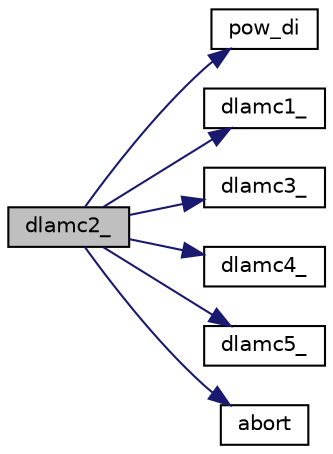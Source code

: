 digraph "dlamc2_"
{
  edge [fontname="Helvetica",fontsize="10",labelfontname="Helvetica",labelfontsize="10"];
  node [fontname="Helvetica",fontsize="10",shape=record];
  rankdir="LR";
  Node3 [label="dlamc2_",height=0.2,width=0.4,color="black", fillcolor="grey75", style="filled", fontcolor="black"];
  Node3 -> Node4 [color="midnightblue",fontsize="10",style="solid",fontname="Helvetica"];
  Node4 [label="pow_di",height=0.2,width=0.4,color="black", fillcolor="white", style="filled",URL="$d1/d0d/3rd_party_2dgesv_2libf2c_2pow__di_8c.html#a9fe72199d2911f97b1ea86f982a00203"];
  Node3 -> Node5 [color="midnightblue",fontsize="10",style="solid",fontname="Helvetica"];
  Node5 [label="dlamc1_",height=0.2,width=0.4,color="black", fillcolor="white", style="filled",URL="$d0/d69/3rd_party_2dgesv_2lapack_2dlamch_8c.html#a82724ef5633d0fd8ea0fd46e49a6aba8"];
  Node3 -> Node6 [color="midnightblue",fontsize="10",style="solid",fontname="Helvetica"];
  Node6 [label="dlamc3_",height=0.2,width=0.4,color="black", fillcolor="white", style="filled",URL="$d0/d69/3rd_party_2dgesv_2lapack_2dlamch_8c.html#a00054cce9ca79f6d399303be4ccc15bb"];
  Node3 -> Node7 [color="midnightblue",fontsize="10",style="solid",fontname="Helvetica"];
  Node7 [label="dlamc4_",height=0.2,width=0.4,color="black", fillcolor="white", style="filled",URL="$d0/d69/3rd_party_2dgesv_2lapack_2dlamch_8c.html#a7549e01390e5861c68c7c446a4e84952"];
  Node3 -> Node8 [color="midnightblue",fontsize="10",style="solid",fontname="Helvetica"];
  Node8 [label="dlamc5_",height=0.2,width=0.4,color="black", fillcolor="white", style="filled",URL="$d0/d69/3rd_party_2dgesv_2lapack_2dlamch_8c.html#aaa06bc3a68b23f5f559c7a3effcb00de"];
  Node3 -> Node9 [color="midnightblue",fontsize="10",style="solid",fontname="Helvetica"];
  Node9 [label="abort",height=0.2,width=0.4,color="black", fillcolor="white", style="filled",URL="$d4/d98/g_09_09malloc_8c.html#ac54f53dc342019e8db34f4aa581a5792"];
}
